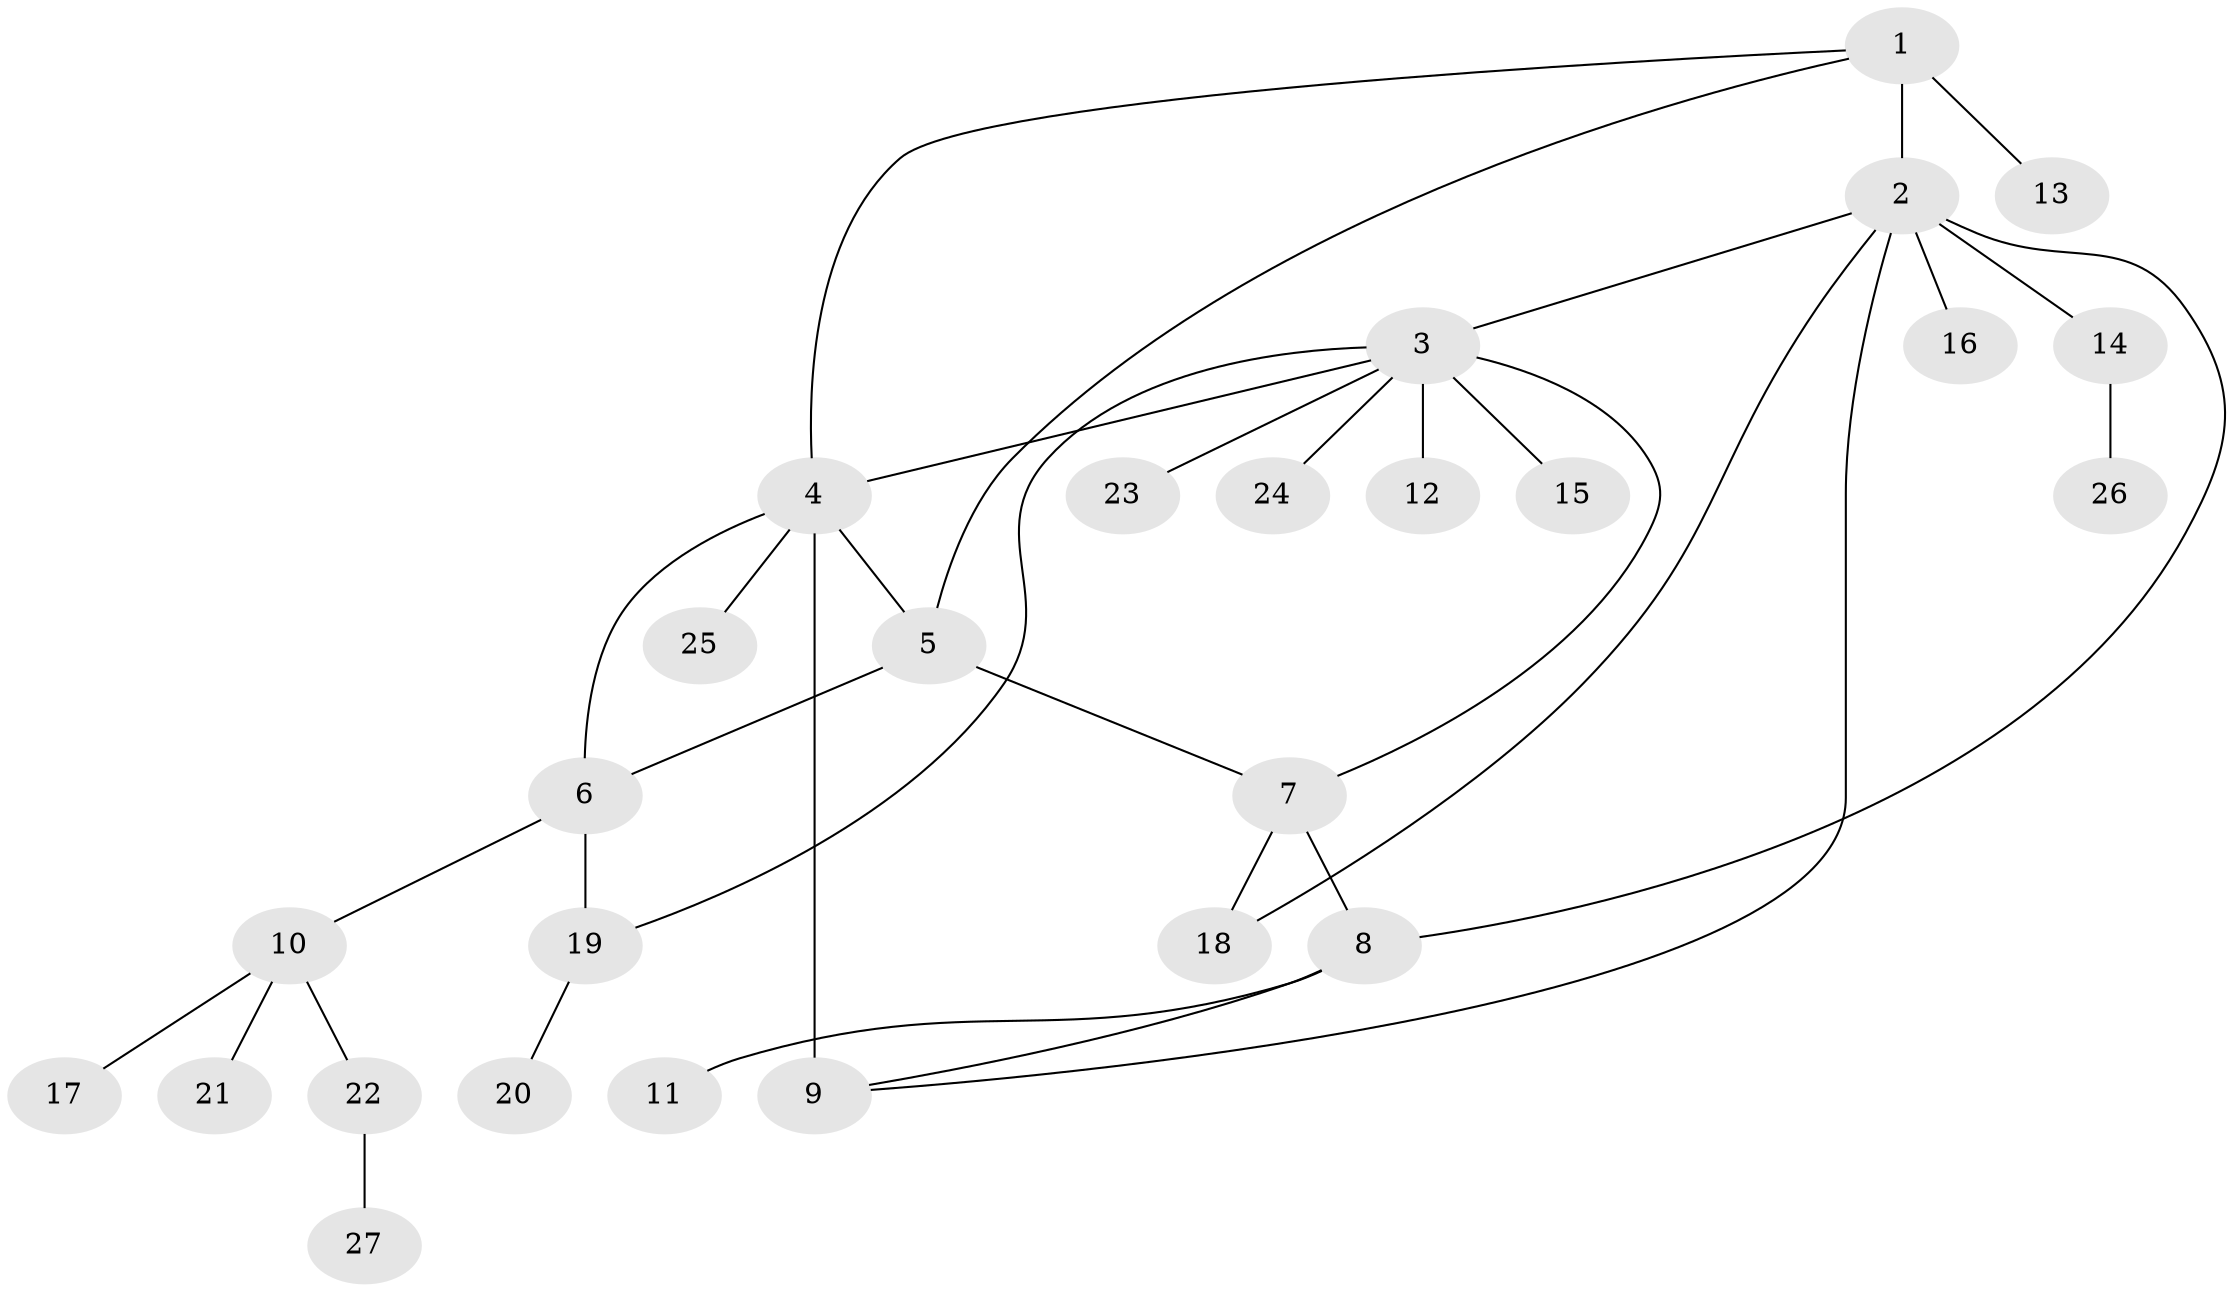 // original degree distribution, {6: 0.037037037037037035, 12: 0.018518518518518517, 10: 0.018518518518518517, 3: 0.12962962962962962, 4: 0.037037037037037035, 5: 0.037037037037037035, 11: 0.018518518518518517, 2: 0.14814814814814814, 1: 0.5555555555555556}
// Generated by graph-tools (version 1.1) at 2025/37/03/09/25 02:37:23]
// undirected, 27 vertices, 35 edges
graph export_dot {
graph [start="1"]
  node [color=gray90,style=filled];
  1;
  2;
  3;
  4;
  5;
  6;
  7;
  8;
  9;
  10;
  11;
  12;
  13;
  14;
  15;
  16;
  17;
  18;
  19;
  20;
  21;
  22;
  23;
  24;
  25;
  26;
  27;
  1 -- 2 [weight=1.0];
  1 -- 4 [weight=1.0];
  1 -- 5 [weight=1.0];
  1 -- 13 [weight=2.0];
  2 -- 3 [weight=1.0];
  2 -- 8 [weight=1.0];
  2 -- 9 [weight=2.0];
  2 -- 14 [weight=1.0];
  2 -- 16 [weight=4.0];
  2 -- 18 [weight=1.0];
  3 -- 4 [weight=1.0];
  3 -- 7 [weight=2.0];
  3 -- 12 [weight=1.0];
  3 -- 15 [weight=1.0];
  3 -- 19 [weight=1.0];
  3 -- 23 [weight=1.0];
  3 -- 24 [weight=1.0];
  4 -- 5 [weight=1.0];
  4 -- 6 [weight=1.0];
  4 -- 9 [weight=7.0];
  4 -- 25 [weight=1.0];
  5 -- 6 [weight=1.0];
  5 -- 7 [weight=2.0];
  6 -- 10 [weight=1.0];
  6 -- 19 [weight=1.0];
  7 -- 8 [weight=1.0];
  7 -- 18 [weight=1.0];
  8 -- 9 [weight=1.0];
  8 -- 11 [weight=1.0];
  10 -- 17 [weight=1.0];
  10 -- 21 [weight=1.0];
  10 -- 22 [weight=1.0];
  14 -- 26 [weight=1.0];
  19 -- 20 [weight=1.0];
  22 -- 27 [weight=1.0];
}
